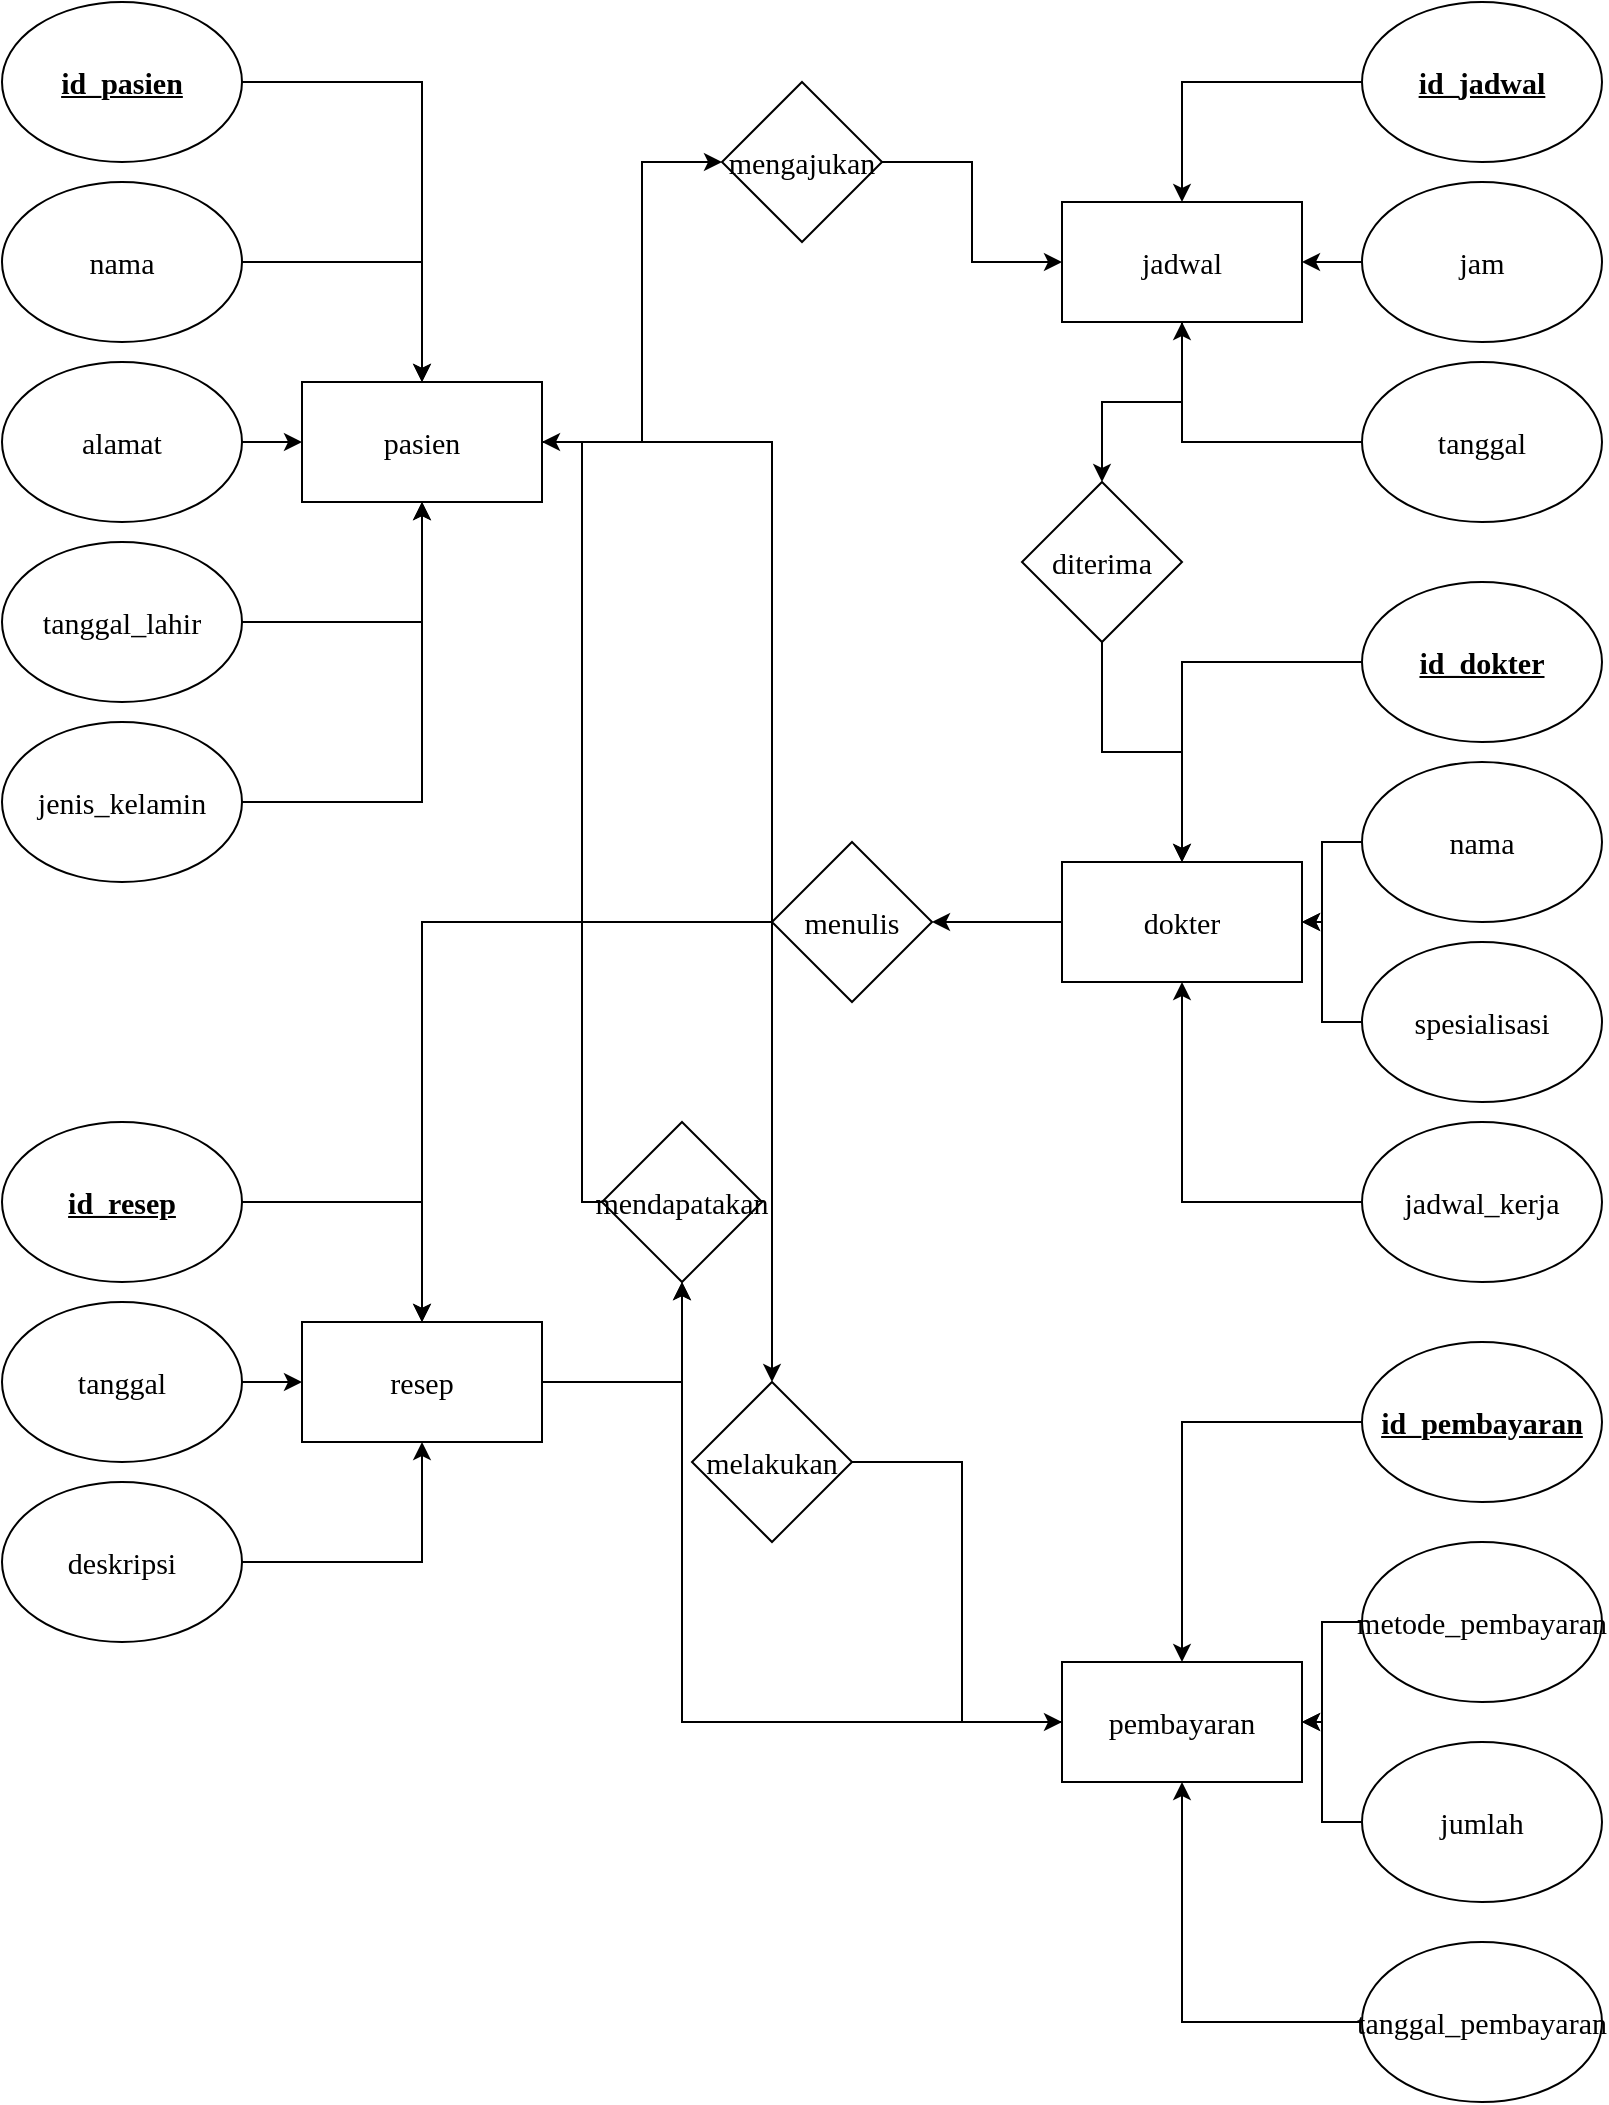 <mxfile version="21.3.2" type="github">
  <diagram name="Page-1" id="NGzYdZLlpbhmglyjS0_J">
    <mxGraphModel dx="909" dy="579" grid="1" gridSize="10" guides="1" tooltips="1" connect="1" arrows="1" fold="1" page="1" pageScale="1" pageWidth="850" pageHeight="1100" background="none" math="0" shadow="0">
      <root>
        <mxCell id="0" />
        <mxCell id="1" parent="0" />
        <mxCell id="HZIYsLXpYuy4YI8xRjHK-133" style="edgeStyle=orthogonalEdgeStyle;rounded=0;orthogonalLoop=1;jettySize=auto;html=1;" edge="1" parent="1" source="HZIYsLXpYuy4YI8xRjHK-70" target="HZIYsLXpYuy4YI8xRjHK-125">
          <mxGeometry relative="1" as="geometry">
            <Array as="points">
              <mxPoint x="360" y="260" />
              <mxPoint x="360" y="120" />
            </Array>
          </mxGeometry>
        </mxCell>
        <mxCell id="HZIYsLXpYuy4YI8xRjHK-149" style="edgeStyle=orthogonalEdgeStyle;rounded=0;orthogonalLoop=1;jettySize=auto;html=1;" edge="1" parent="1" source="HZIYsLXpYuy4YI8xRjHK-70" target="HZIYsLXpYuy4YI8xRjHK-123">
          <mxGeometry relative="1" as="geometry">
            <Array as="points">
              <mxPoint x="425" y="260" />
            </Array>
          </mxGeometry>
        </mxCell>
        <mxCell id="HZIYsLXpYuy4YI8xRjHK-70" value="pasien" style="rounded=0;whiteSpace=wrap;html=1;fontFamily=Times New Roman;fontSize=15;" vertex="1" parent="1">
          <mxGeometry x="190" y="230" width="120" height="60" as="geometry" />
        </mxCell>
        <mxCell id="HZIYsLXpYuy4YI8xRjHK-135" style="edgeStyle=orthogonalEdgeStyle;rounded=0;orthogonalLoop=1;jettySize=auto;html=1;" edge="1" parent="1" source="HZIYsLXpYuy4YI8xRjHK-72" target="HZIYsLXpYuy4YI8xRjHK-126">
          <mxGeometry relative="1" as="geometry" />
        </mxCell>
        <mxCell id="HZIYsLXpYuy4YI8xRjHK-72" value="dokter" style="rounded=0;whiteSpace=wrap;html=1;fontFamily=Times New Roman;fontSize=15;" vertex="1" parent="1">
          <mxGeometry x="570" y="470" width="120" height="60" as="geometry" />
        </mxCell>
        <mxCell id="HZIYsLXpYuy4YI8xRjHK-145" style="edgeStyle=orthogonalEdgeStyle;rounded=0;orthogonalLoop=1;jettySize=auto;html=1;" edge="1" parent="1" source="HZIYsLXpYuy4YI8xRjHK-73" target="HZIYsLXpYuy4YI8xRjHK-124">
          <mxGeometry relative="1" as="geometry" />
        </mxCell>
        <mxCell id="HZIYsLXpYuy4YI8xRjHK-73" value="pembayaran" style="rounded=0;whiteSpace=wrap;html=1;fontFamily=Times New Roman;fontSize=15;" vertex="1" parent="1">
          <mxGeometry x="570" y="870" width="120" height="60" as="geometry" />
        </mxCell>
        <mxCell id="HZIYsLXpYuy4YI8xRjHK-140" style="edgeStyle=orthogonalEdgeStyle;rounded=0;orthogonalLoop=1;jettySize=auto;html=1;" edge="1" parent="1" source="HZIYsLXpYuy4YI8xRjHK-74" target="HZIYsLXpYuy4YI8xRjHK-137">
          <mxGeometry relative="1" as="geometry" />
        </mxCell>
        <mxCell id="HZIYsLXpYuy4YI8xRjHK-74" value="jadwal" style="rounded=0;whiteSpace=wrap;html=1;fontFamily=Times New Roman;fontSize=15;" vertex="1" parent="1">
          <mxGeometry x="570" y="140" width="120" height="60" as="geometry" />
        </mxCell>
        <mxCell id="HZIYsLXpYuy4YI8xRjHK-147" style="edgeStyle=orthogonalEdgeStyle;rounded=0;orthogonalLoop=1;jettySize=auto;html=1;" edge="1" parent="1" source="HZIYsLXpYuy4YI8xRjHK-75" target="HZIYsLXpYuy4YI8xRjHK-124">
          <mxGeometry relative="1" as="geometry">
            <Array as="points">
              <mxPoint x="380" y="730" />
            </Array>
          </mxGeometry>
        </mxCell>
        <mxCell id="HZIYsLXpYuy4YI8xRjHK-75" value="resep" style="rounded=0;whiteSpace=wrap;html=1;fontFamily=Times New Roman;fontSize=15;" vertex="1" parent="1">
          <mxGeometry x="190" y="700" width="120" height="60" as="geometry" />
        </mxCell>
        <mxCell id="HZIYsLXpYuy4YI8xRjHK-98" style="edgeStyle=orthogonalEdgeStyle;rounded=0;orthogonalLoop=1;jettySize=auto;html=1;" edge="1" parent="1" source="HZIYsLXpYuy4YI8xRjHK-76" target="HZIYsLXpYuy4YI8xRjHK-70">
          <mxGeometry relative="1" as="geometry" />
        </mxCell>
        <mxCell id="HZIYsLXpYuy4YI8xRjHK-76" value="id_pasien" style="ellipse;whiteSpace=wrap;html=1;fontSize=15;fontFamily=Times New Roman;fontStyle=5" vertex="1" parent="1">
          <mxGeometry x="40" y="40" width="120" height="80" as="geometry" />
        </mxCell>
        <mxCell id="HZIYsLXpYuy4YI8xRjHK-99" style="edgeStyle=orthogonalEdgeStyle;rounded=0;orthogonalLoop=1;jettySize=auto;html=1;" edge="1" parent="1" source="HZIYsLXpYuy4YI8xRjHK-78" target="HZIYsLXpYuy4YI8xRjHK-70">
          <mxGeometry relative="1" as="geometry" />
        </mxCell>
        <mxCell id="HZIYsLXpYuy4YI8xRjHK-78" value="nama" style="ellipse;whiteSpace=wrap;html=1;fontSize=15;fontFamily=Times New Roman;" vertex="1" parent="1">
          <mxGeometry x="40" y="130" width="120" height="80" as="geometry" />
        </mxCell>
        <mxCell id="HZIYsLXpYuy4YI8xRjHK-102" style="edgeStyle=orthogonalEdgeStyle;rounded=0;orthogonalLoop=1;jettySize=auto;html=1;" edge="1" parent="1" source="HZIYsLXpYuy4YI8xRjHK-79" target="HZIYsLXpYuy4YI8xRjHK-70">
          <mxGeometry relative="1" as="geometry" />
        </mxCell>
        <mxCell id="HZIYsLXpYuy4YI8xRjHK-79" value="alamat" style="ellipse;whiteSpace=wrap;html=1;fontSize=15;fontFamily=Times New Roman;" vertex="1" parent="1">
          <mxGeometry x="40" y="220" width="120" height="80" as="geometry" />
        </mxCell>
        <mxCell id="HZIYsLXpYuy4YI8xRjHK-101" style="edgeStyle=orthogonalEdgeStyle;rounded=0;orthogonalLoop=1;jettySize=auto;html=1;" edge="1" parent="1" source="HZIYsLXpYuy4YI8xRjHK-80" target="HZIYsLXpYuy4YI8xRjHK-70">
          <mxGeometry relative="1" as="geometry" />
        </mxCell>
        <mxCell id="HZIYsLXpYuy4YI8xRjHK-80" value="tanggal_lahir" style="ellipse;whiteSpace=wrap;html=1;fontSize=15;fontFamily=Times New Roman;" vertex="1" parent="1">
          <mxGeometry x="40" y="310" width="120" height="80" as="geometry" />
        </mxCell>
        <mxCell id="HZIYsLXpYuy4YI8xRjHK-100" style="edgeStyle=orthogonalEdgeStyle;rounded=0;orthogonalLoop=1;jettySize=auto;html=1;" edge="1" parent="1" source="HZIYsLXpYuy4YI8xRjHK-81" target="HZIYsLXpYuy4YI8xRjHK-70">
          <mxGeometry relative="1" as="geometry" />
        </mxCell>
        <mxCell id="HZIYsLXpYuy4YI8xRjHK-81" value="jenis_kelamin" style="ellipse;whiteSpace=wrap;html=1;fontSize=15;fontFamily=Times New Roman;" vertex="1" parent="1">
          <mxGeometry x="40" y="400" width="120" height="80" as="geometry" />
        </mxCell>
        <mxCell id="HZIYsLXpYuy4YI8xRjHK-103" style="edgeStyle=orthogonalEdgeStyle;rounded=0;orthogonalLoop=1;jettySize=auto;html=1;" edge="1" parent="1" source="HZIYsLXpYuy4YI8xRjHK-84" target="HZIYsLXpYuy4YI8xRjHK-74">
          <mxGeometry relative="1" as="geometry" />
        </mxCell>
        <mxCell id="HZIYsLXpYuy4YI8xRjHK-84" value="id_jadwal" style="ellipse;whiteSpace=wrap;html=1;fontSize=15;fontFamily=Times New Roman;fontStyle=5" vertex="1" parent="1">
          <mxGeometry x="720" y="40" width="120" height="80" as="geometry" />
        </mxCell>
        <mxCell id="HZIYsLXpYuy4YI8xRjHK-104" style="edgeStyle=orthogonalEdgeStyle;rounded=0;orthogonalLoop=1;jettySize=auto;html=1;" edge="1" parent="1" source="HZIYsLXpYuy4YI8xRjHK-85" target="HZIYsLXpYuy4YI8xRjHK-74">
          <mxGeometry relative="1" as="geometry" />
        </mxCell>
        <mxCell id="HZIYsLXpYuy4YI8xRjHK-85" value="jam" style="ellipse;whiteSpace=wrap;html=1;fontSize=15;fontFamily=Times New Roman;" vertex="1" parent="1">
          <mxGeometry x="720" y="130" width="120" height="80" as="geometry" />
        </mxCell>
        <mxCell id="HZIYsLXpYuy4YI8xRjHK-105" style="edgeStyle=orthogonalEdgeStyle;rounded=0;orthogonalLoop=1;jettySize=auto;html=1;" edge="1" parent="1" source="HZIYsLXpYuy4YI8xRjHK-86" target="HZIYsLXpYuy4YI8xRjHK-74">
          <mxGeometry relative="1" as="geometry" />
        </mxCell>
        <mxCell id="HZIYsLXpYuy4YI8xRjHK-86" value="tanggal" style="ellipse;whiteSpace=wrap;html=1;fontSize=15;fontFamily=Times New Roman;" vertex="1" parent="1">
          <mxGeometry x="720" y="220" width="120" height="80" as="geometry" />
        </mxCell>
        <mxCell id="HZIYsLXpYuy4YI8xRjHK-106" style="edgeStyle=orthogonalEdgeStyle;rounded=0;orthogonalLoop=1;jettySize=auto;html=1;" edge="1" parent="1" source="HZIYsLXpYuy4YI8xRjHK-87" target="HZIYsLXpYuy4YI8xRjHK-73">
          <mxGeometry relative="1" as="geometry" />
        </mxCell>
        <mxCell id="HZIYsLXpYuy4YI8xRjHK-87" value="id_pembayaran" style="ellipse;whiteSpace=wrap;html=1;fontSize=15;fontFamily=Times New Roman;fontStyle=5" vertex="1" parent="1">
          <mxGeometry x="720" y="710" width="120" height="80" as="geometry" />
        </mxCell>
        <mxCell id="HZIYsLXpYuy4YI8xRjHK-107" style="edgeStyle=orthogonalEdgeStyle;rounded=0;orthogonalLoop=1;jettySize=auto;html=1;" edge="1" parent="1" source="HZIYsLXpYuy4YI8xRjHK-88" target="HZIYsLXpYuy4YI8xRjHK-73">
          <mxGeometry relative="1" as="geometry" />
        </mxCell>
        <mxCell id="HZIYsLXpYuy4YI8xRjHK-88" value="metode_pembayaran" style="ellipse;whiteSpace=wrap;html=1;fontSize=15;fontFamily=Times New Roman;" vertex="1" parent="1">
          <mxGeometry x="720" y="810" width="120" height="80" as="geometry" />
        </mxCell>
        <mxCell id="HZIYsLXpYuy4YI8xRjHK-108" style="edgeStyle=orthogonalEdgeStyle;rounded=0;orthogonalLoop=1;jettySize=auto;html=1;" edge="1" parent="1" source="HZIYsLXpYuy4YI8xRjHK-89" target="HZIYsLXpYuy4YI8xRjHK-73">
          <mxGeometry relative="1" as="geometry" />
        </mxCell>
        <mxCell id="HZIYsLXpYuy4YI8xRjHK-89" value="jumlah" style="ellipse;whiteSpace=wrap;html=1;fontSize=15;fontFamily=Times New Roman;" vertex="1" parent="1">
          <mxGeometry x="720" y="910" width="120" height="80" as="geometry" />
        </mxCell>
        <mxCell id="HZIYsLXpYuy4YI8xRjHK-109" style="edgeStyle=orthogonalEdgeStyle;rounded=0;orthogonalLoop=1;jettySize=auto;html=1;" edge="1" parent="1" source="HZIYsLXpYuy4YI8xRjHK-90" target="HZIYsLXpYuy4YI8xRjHK-73">
          <mxGeometry relative="1" as="geometry" />
        </mxCell>
        <mxCell id="HZIYsLXpYuy4YI8xRjHK-90" value="tanggal_pembayaran" style="ellipse;whiteSpace=wrap;html=1;fontSize=15;fontFamily=Times New Roman;" vertex="1" parent="1">
          <mxGeometry x="720" y="1010" width="120" height="80" as="geometry" />
        </mxCell>
        <mxCell id="HZIYsLXpYuy4YI8xRjHK-114" style="edgeStyle=orthogonalEdgeStyle;rounded=0;orthogonalLoop=1;jettySize=auto;html=1;" edge="1" parent="1" source="HZIYsLXpYuy4YI8xRjHK-91" target="HZIYsLXpYuy4YI8xRjHK-75">
          <mxGeometry relative="1" as="geometry" />
        </mxCell>
        <mxCell id="HZIYsLXpYuy4YI8xRjHK-91" value="id_resep" style="ellipse;whiteSpace=wrap;html=1;fontSize=15;fontFamily=Times New Roman;fontStyle=5" vertex="1" parent="1">
          <mxGeometry x="40" y="600" width="120" height="80" as="geometry" />
        </mxCell>
        <mxCell id="HZIYsLXpYuy4YI8xRjHK-115" style="edgeStyle=orthogonalEdgeStyle;rounded=0;orthogonalLoop=1;jettySize=auto;html=1;" edge="1" parent="1" source="HZIYsLXpYuy4YI8xRjHK-92" target="HZIYsLXpYuy4YI8xRjHK-75">
          <mxGeometry relative="1" as="geometry" />
        </mxCell>
        <mxCell id="HZIYsLXpYuy4YI8xRjHK-92" value="tanggal" style="ellipse;whiteSpace=wrap;html=1;fontSize=15;fontFamily=Times New Roman;" vertex="1" parent="1">
          <mxGeometry x="40" y="690" width="120" height="80" as="geometry" />
        </mxCell>
        <mxCell id="HZIYsLXpYuy4YI8xRjHK-116" style="edgeStyle=orthogonalEdgeStyle;rounded=0;orthogonalLoop=1;jettySize=auto;html=1;" edge="1" parent="1" source="HZIYsLXpYuy4YI8xRjHK-93" target="HZIYsLXpYuy4YI8xRjHK-75">
          <mxGeometry relative="1" as="geometry" />
        </mxCell>
        <mxCell id="HZIYsLXpYuy4YI8xRjHK-93" value="deskripsi" style="ellipse;whiteSpace=wrap;html=1;fontSize=15;fontFamily=Times New Roman;" vertex="1" parent="1">
          <mxGeometry x="40" y="780" width="120" height="80" as="geometry" />
        </mxCell>
        <mxCell id="HZIYsLXpYuy4YI8xRjHK-110" style="edgeStyle=orthogonalEdgeStyle;rounded=0;orthogonalLoop=1;jettySize=auto;html=1;" edge="1" parent="1" source="HZIYsLXpYuy4YI8xRjHK-94" target="HZIYsLXpYuy4YI8xRjHK-72">
          <mxGeometry relative="1" as="geometry" />
        </mxCell>
        <mxCell id="HZIYsLXpYuy4YI8xRjHK-94" value="id_dokter" style="ellipse;whiteSpace=wrap;html=1;fontSize=15;fontFamily=Times New Roman;fontStyle=5" vertex="1" parent="1">
          <mxGeometry x="720" y="330" width="120" height="80" as="geometry" />
        </mxCell>
        <mxCell id="HZIYsLXpYuy4YI8xRjHK-111" style="edgeStyle=orthogonalEdgeStyle;rounded=0;orthogonalLoop=1;jettySize=auto;html=1;" edge="1" parent="1" source="HZIYsLXpYuy4YI8xRjHK-95" target="HZIYsLXpYuy4YI8xRjHK-72">
          <mxGeometry relative="1" as="geometry" />
        </mxCell>
        <mxCell id="HZIYsLXpYuy4YI8xRjHK-95" value="nama" style="ellipse;whiteSpace=wrap;html=1;fontSize=15;fontFamily=Times New Roman;" vertex="1" parent="1">
          <mxGeometry x="720" y="420" width="120" height="80" as="geometry" />
        </mxCell>
        <mxCell id="HZIYsLXpYuy4YI8xRjHK-112" style="edgeStyle=orthogonalEdgeStyle;rounded=0;orthogonalLoop=1;jettySize=auto;html=1;" edge="1" parent="1" source="HZIYsLXpYuy4YI8xRjHK-96" target="HZIYsLXpYuy4YI8xRjHK-72">
          <mxGeometry relative="1" as="geometry" />
        </mxCell>
        <mxCell id="HZIYsLXpYuy4YI8xRjHK-96" value="spesialisasi" style="ellipse;whiteSpace=wrap;html=1;fontSize=15;fontFamily=Times New Roman;" vertex="1" parent="1">
          <mxGeometry x="720" y="510" width="120" height="80" as="geometry" />
        </mxCell>
        <mxCell id="HZIYsLXpYuy4YI8xRjHK-113" style="edgeStyle=orthogonalEdgeStyle;rounded=0;orthogonalLoop=1;jettySize=auto;html=1;" edge="1" parent="1" source="HZIYsLXpYuy4YI8xRjHK-97" target="HZIYsLXpYuy4YI8xRjHK-72">
          <mxGeometry relative="1" as="geometry" />
        </mxCell>
        <mxCell id="HZIYsLXpYuy4YI8xRjHK-97" value="jadwal_kerja" style="ellipse;whiteSpace=wrap;html=1;fontSize=15;fontFamily=Times New Roman;" vertex="1" parent="1">
          <mxGeometry x="720" y="600" width="120" height="80" as="geometry" />
        </mxCell>
        <mxCell id="HZIYsLXpYuy4YI8xRjHK-130" style="edgeStyle=orthogonalEdgeStyle;rounded=0;orthogonalLoop=1;jettySize=auto;html=1;" edge="1" parent="1" source="HZIYsLXpYuy4YI8xRjHK-123" target="HZIYsLXpYuy4YI8xRjHK-73">
          <mxGeometry relative="1" as="geometry">
            <Array as="points">
              <mxPoint x="520" y="770" />
              <mxPoint x="520" y="900" />
            </Array>
          </mxGeometry>
        </mxCell>
        <mxCell id="HZIYsLXpYuy4YI8xRjHK-123" value="melakukan" style="rhombus;whiteSpace=wrap;html=1;fontFamily=Times New Roman;fontSize=15;" vertex="1" parent="1">
          <mxGeometry x="385" y="730" width="80" height="80" as="geometry" />
        </mxCell>
        <mxCell id="HZIYsLXpYuy4YI8xRjHK-148" style="edgeStyle=orthogonalEdgeStyle;rounded=0;orthogonalLoop=1;jettySize=auto;html=1;" edge="1" parent="1" source="HZIYsLXpYuy4YI8xRjHK-124" target="HZIYsLXpYuy4YI8xRjHK-70">
          <mxGeometry relative="1" as="geometry">
            <Array as="points">
              <mxPoint x="330" y="640" />
              <mxPoint x="330" y="260" />
            </Array>
          </mxGeometry>
        </mxCell>
        <mxCell id="HZIYsLXpYuy4YI8xRjHK-124" value="mendapatakan" style="rhombus;whiteSpace=wrap;html=1;fontFamily=Times New Roman;fontSize=15;" vertex="1" parent="1">
          <mxGeometry x="340" y="600" width="80" height="80" as="geometry" />
        </mxCell>
        <mxCell id="HZIYsLXpYuy4YI8xRjHK-134" style="edgeStyle=orthogonalEdgeStyle;rounded=0;orthogonalLoop=1;jettySize=auto;html=1;" edge="1" parent="1" source="HZIYsLXpYuy4YI8xRjHK-125" target="HZIYsLXpYuy4YI8xRjHK-74">
          <mxGeometry relative="1" as="geometry" />
        </mxCell>
        <mxCell id="HZIYsLXpYuy4YI8xRjHK-125" value="mengajukan" style="rhombus;whiteSpace=wrap;html=1;fontFamily=Times New Roman;fontSize=15;" vertex="1" parent="1">
          <mxGeometry x="400" y="80" width="80" height="80" as="geometry" />
        </mxCell>
        <mxCell id="HZIYsLXpYuy4YI8xRjHK-136" style="edgeStyle=orthogonalEdgeStyle;rounded=0;orthogonalLoop=1;jettySize=auto;html=1;" edge="1" parent="1" source="HZIYsLXpYuy4YI8xRjHK-126" target="HZIYsLXpYuy4YI8xRjHK-75">
          <mxGeometry relative="1" as="geometry">
            <Array as="points">
              <mxPoint x="250" y="500" />
            </Array>
          </mxGeometry>
        </mxCell>
        <mxCell id="HZIYsLXpYuy4YI8xRjHK-126" value="menulis" style="rhombus;whiteSpace=wrap;html=1;fontFamily=Times New Roman;fontSize=15;" vertex="1" parent="1">
          <mxGeometry x="425" y="460" width="80" height="80" as="geometry" />
        </mxCell>
        <mxCell id="HZIYsLXpYuy4YI8xRjHK-141" style="edgeStyle=orthogonalEdgeStyle;rounded=0;orthogonalLoop=1;jettySize=auto;html=1;" edge="1" parent="1" source="HZIYsLXpYuy4YI8xRjHK-137" target="HZIYsLXpYuy4YI8xRjHK-72">
          <mxGeometry relative="1" as="geometry" />
        </mxCell>
        <mxCell id="HZIYsLXpYuy4YI8xRjHK-137" value="diterima" style="rhombus;whiteSpace=wrap;html=1;fontFamily=Times New Roman;fontSize=15;" vertex="1" parent="1">
          <mxGeometry x="550" y="280" width="80" height="80" as="geometry" />
        </mxCell>
      </root>
    </mxGraphModel>
  </diagram>
</mxfile>

